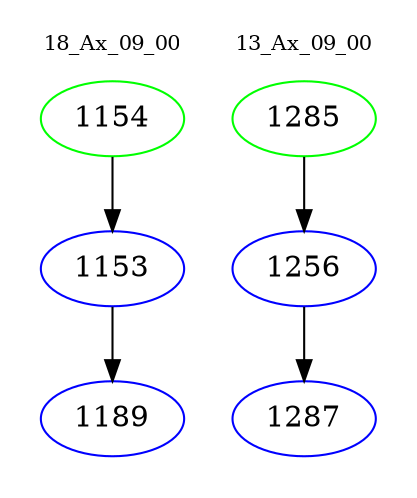digraph{
subgraph cluster_0 {
color = white
label = "18_Ax_09_00";
fontsize=10;
T0_1154 [label="1154", color="green"]
T0_1154 -> T0_1153 [color="black"]
T0_1153 [label="1153", color="blue"]
T0_1153 -> T0_1189 [color="black"]
T0_1189 [label="1189", color="blue"]
}
subgraph cluster_1 {
color = white
label = "13_Ax_09_00";
fontsize=10;
T1_1285 [label="1285", color="green"]
T1_1285 -> T1_1256 [color="black"]
T1_1256 [label="1256", color="blue"]
T1_1256 -> T1_1287 [color="black"]
T1_1287 [label="1287", color="blue"]
}
}
